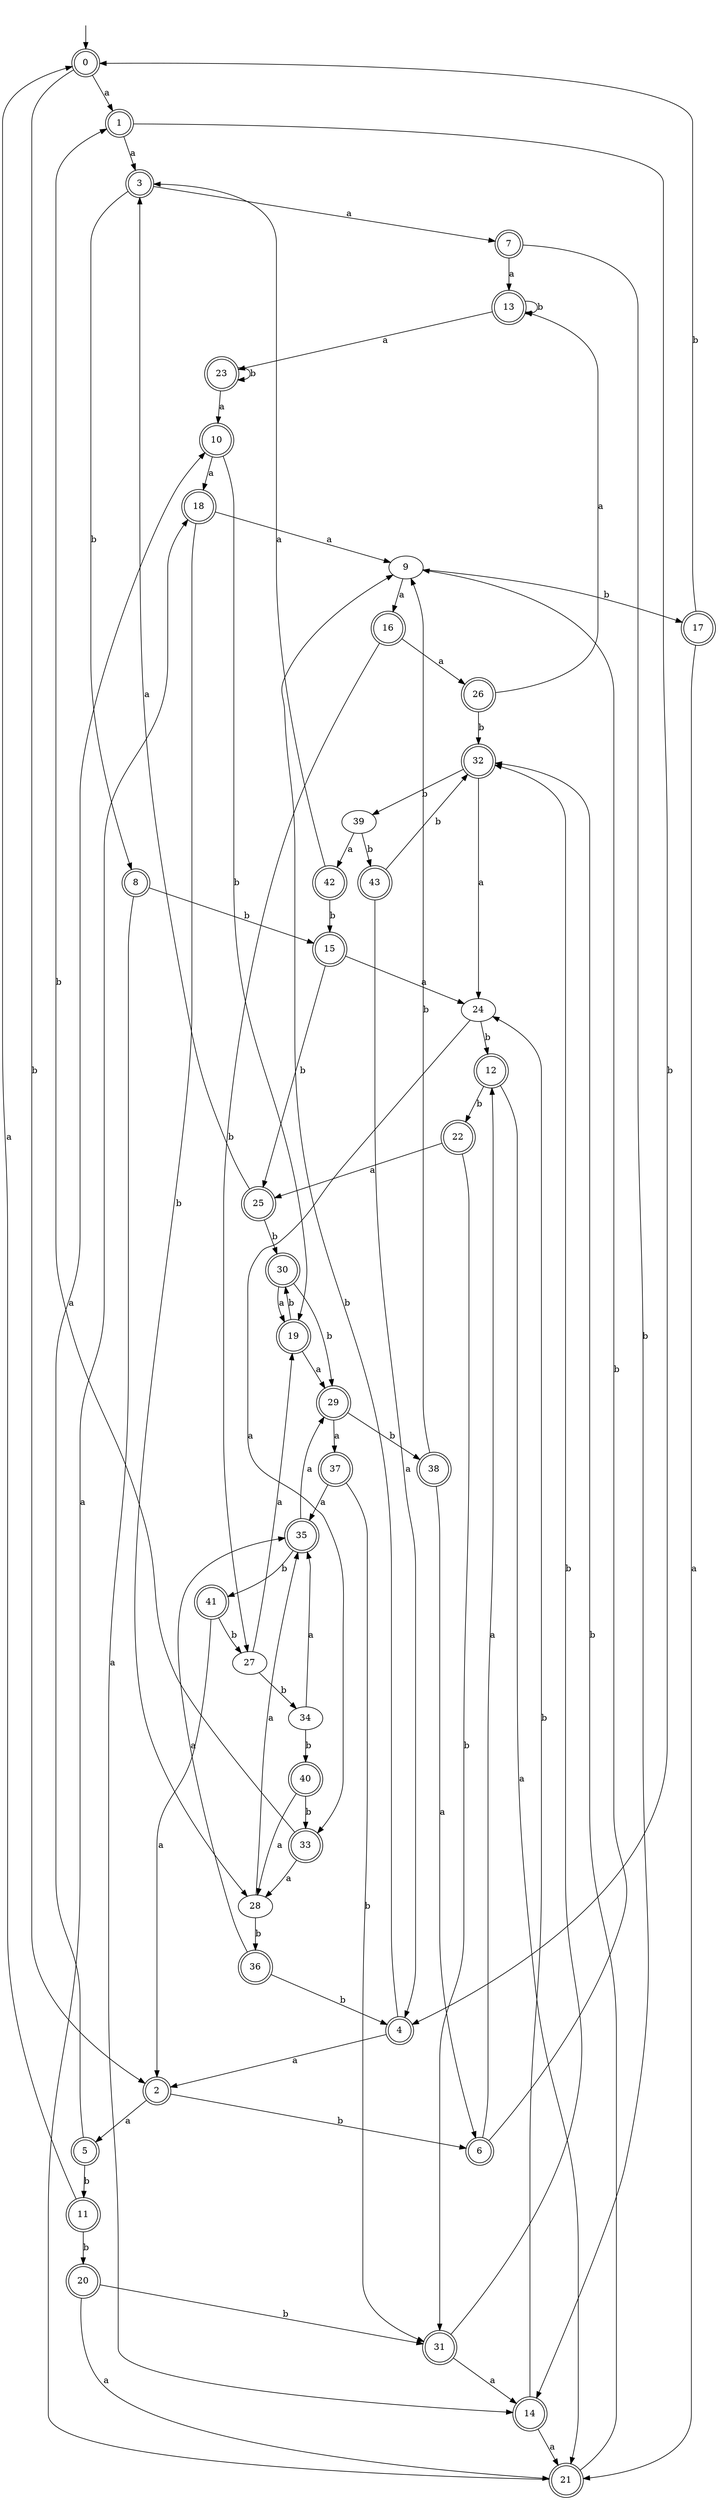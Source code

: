 digraph RandomDFA {
  __start0 [label="", shape=none];
  __start0 -> 0 [label=""];
  0 [shape=circle] [shape=doublecircle]
  0 -> 1 [label="a"]
  0 -> 2 [label="b"]
  1 [shape=doublecircle]
  1 -> 3 [label="a"]
  1 -> 4 [label="b"]
  2 [shape=doublecircle]
  2 -> 5 [label="a"]
  2 -> 6 [label="b"]
  3 [shape=doublecircle]
  3 -> 7 [label="a"]
  3 -> 8 [label="b"]
  4 [shape=doublecircle]
  4 -> 2 [label="a"]
  4 -> 9 [label="b"]
  5 [shape=doublecircle]
  5 -> 10 [label="a"]
  5 -> 11 [label="b"]
  6 [shape=doublecircle]
  6 -> 12 [label="a"]
  6 -> 9 [label="b"]
  7 [shape=doublecircle]
  7 -> 13 [label="a"]
  7 -> 14 [label="b"]
  8 [shape=doublecircle]
  8 -> 14 [label="a"]
  8 -> 15 [label="b"]
  9
  9 -> 16 [label="a"]
  9 -> 17 [label="b"]
  10 [shape=doublecircle]
  10 -> 18 [label="a"]
  10 -> 19 [label="b"]
  11 [shape=doublecircle]
  11 -> 0 [label="a"]
  11 -> 20 [label="b"]
  12 [shape=doublecircle]
  12 -> 21 [label="a"]
  12 -> 22 [label="b"]
  13 [shape=doublecircle]
  13 -> 23 [label="a"]
  13 -> 13 [label="b"]
  14 [shape=doublecircle]
  14 -> 21 [label="a"]
  14 -> 24 [label="b"]
  15 [shape=doublecircle]
  15 -> 24 [label="a"]
  15 -> 25 [label="b"]
  16 [shape=doublecircle]
  16 -> 26 [label="a"]
  16 -> 27 [label="b"]
  17 [shape=doublecircle]
  17 -> 21 [label="a"]
  17 -> 0 [label="b"]
  18 [shape=doublecircle]
  18 -> 9 [label="a"]
  18 -> 28 [label="b"]
  19 [shape=doublecircle]
  19 -> 29 [label="a"]
  19 -> 30 [label="b"]
  20 [shape=doublecircle]
  20 -> 21 [label="a"]
  20 -> 31 [label="b"]
  21 [shape=doublecircle]
  21 -> 18 [label="a"]
  21 -> 32 [label="b"]
  22 [shape=doublecircle]
  22 -> 25 [label="a"]
  22 -> 31 [label="b"]
  23 [shape=doublecircle]
  23 -> 10 [label="a"]
  23 -> 23 [label="b"]
  24
  24 -> 33 [label="a"]
  24 -> 12 [label="b"]
  25 [shape=doublecircle]
  25 -> 3 [label="a"]
  25 -> 30 [label="b"]
  26 [shape=doublecircle]
  26 -> 13 [label="a"]
  26 -> 32 [label="b"]
  27
  27 -> 19 [label="a"]
  27 -> 34 [label="b"]
  28
  28 -> 35 [label="a"]
  28 -> 36 [label="b"]
  29 [shape=doublecircle]
  29 -> 37 [label="a"]
  29 -> 38 [label="b"]
  30 [shape=doublecircle]
  30 -> 19 [label="a"]
  30 -> 29 [label="b"]
  31 [shape=doublecircle]
  31 -> 14 [label="a"]
  31 -> 32 [label="b"]
  32 [shape=doublecircle]
  32 -> 24 [label="a"]
  32 -> 39 [label="b"]
  33 [shape=doublecircle]
  33 -> 28 [label="a"]
  33 -> 1 [label="b"]
  34
  34 -> 35 [label="a"]
  34 -> 40 [label="b"]
  35 [shape=doublecircle]
  35 -> 29 [label="a"]
  35 -> 41 [label="b"]
  36 [shape=doublecircle]
  36 -> 35 [label="a"]
  36 -> 4 [label="b"]
  37 [shape=doublecircle]
  37 -> 35 [label="a"]
  37 -> 31 [label="b"]
  38 [shape=doublecircle]
  38 -> 6 [label="a"]
  38 -> 9 [label="b"]
  39
  39 -> 42 [label="a"]
  39 -> 43 [label="b"]
  40 [shape=doublecircle]
  40 -> 28 [label="a"]
  40 -> 33 [label="b"]
  41 [shape=doublecircle]
  41 -> 2 [label="a"]
  41 -> 27 [label="b"]
  42 [shape=doublecircle]
  42 -> 3 [label="a"]
  42 -> 15 [label="b"]
  43 [shape=doublecircle]
  43 -> 4 [label="a"]
  43 -> 32 [label="b"]
}
